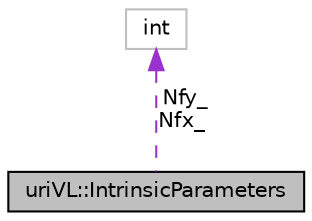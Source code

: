 digraph "uriVL::IntrinsicParameters"
{
  edge [fontname="Helvetica",fontsize="10",labelfontname="Helvetica",labelfontsize="10"];
  node [fontname="Helvetica",fontsize="10",shape=record];
  Node1 [label="uriVL::IntrinsicParameters",height=0.2,width=0.4,color="black", fillcolor="grey75", style="filled", fontcolor="black"];
  Node2 -> Node1 [dir="back",color="darkorchid3",fontsize="10",style="dashed",label=" Nfy_\nNfx_" ,fontname="Helvetica"];
  Node2 [label="int",height=0.2,width=0.4,color="grey75", fillcolor="white", style="filled"];
}
